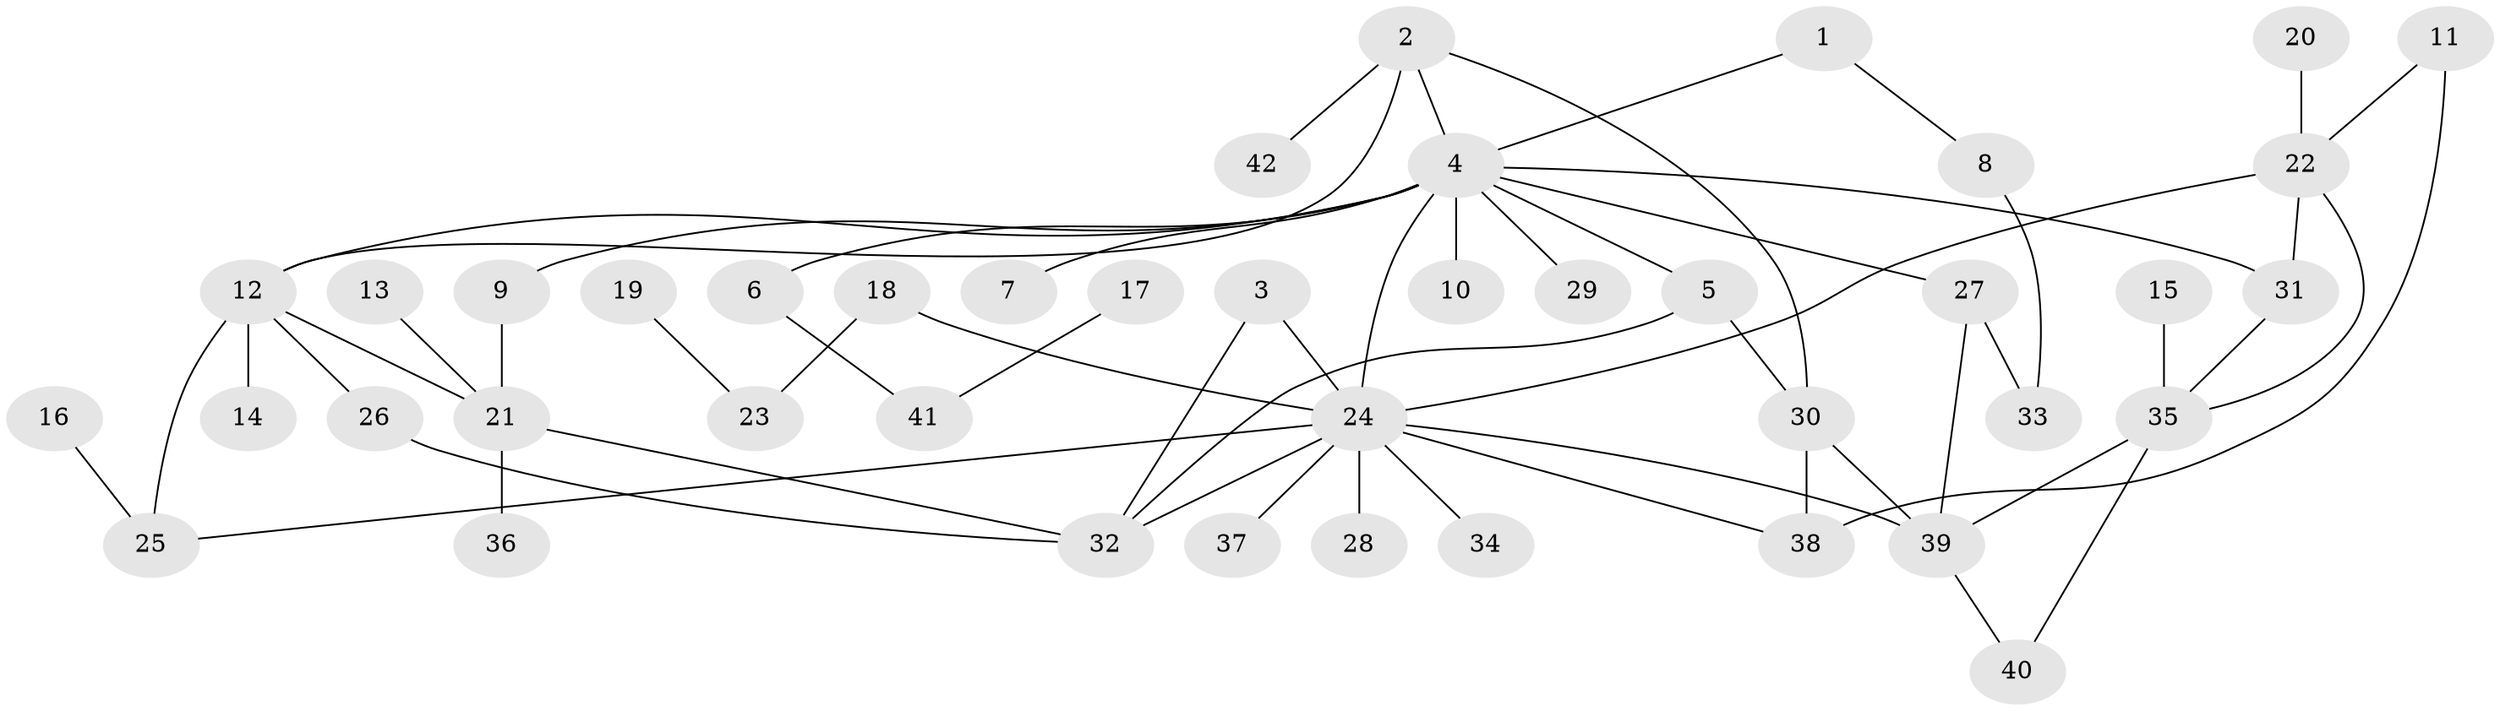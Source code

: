 // original degree distribution, {9: 0.011904761904761904, 3: 0.16666666666666666, 6: 0.023809523809523808, 2: 0.32142857142857145, 4: 0.10714285714285714, 7: 0.011904761904761904, 5: 0.047619047619047616, 1: 0.30952380952380953}
// Generated by graph-tools (version 1.1) at 2025/49/03/09/25 03:49:24]
// undirected, 42 vertices, 58 edges
graph export_dot {
graph [start="1"]
  node [color=gray90,style=filled];
  1;
  2;
  3;
  4;
  5;
  6;
  7;
  8;
  9;
  10;
  11;
  12;
  13;
  14;
  15;
  16;
  17;
  18;
  19;
  20;
  21;
  22;
  23;
  24;
  25;
  26;
  27;
  28;
  29;
  30;
  31;
  32;
  33;
  34;
  35;
  36;
  37;
  38;
  39;
  40;
  41;
  42;
  1 -- 4 [weight=1.0];
  1 -- 8 [weight=1.0];
  2 -- 4 [weight=1.0];
  2 -- 12 [weight=1.0];
  2 -- 30 [weight=1.0];
  2 -- 42 [weight=1.0];
  3 -- 24 [weight=1.0];
  3 -- 32 [weight=1.0];
  4 -- 5 [weight=1.0];
  4 -- 6 [weight=1.0];
  4 -- 7 [weight=1.0];
  4 -- 9 [weight=1.0];
  4 -- 10 [weight=1.0];
  4 -- 12 [weight=1.0];
  4 -- 24 [weight=1.0];
  4 -- 27 [weight=1.0];
  4 -- 29 [weight=1.0];
  4 -- 31 [weight=1.0];
  5 -- 30 [weight=1.0];
  5 -- 32 [weight=1.0];
  6 -- 41 [weight=1.0];
  8 -- 33 [weight=1.0];
  9 -- 21 [weight=1.0];
  11 -- 22 [weight=1.0];
  11 -- 38 [weight=1.0];
  12 -- 14 [weight=1.0];
  12 -- 21 [weight=1.0];
  12 -- 25 [weight=1.0];
  12 -- 26 [weight=1.0];
  13 -- 21 [weight=1.0];
  15 -- 35 [weight=1.0];
  16 -- 25 [weight=1.0];
  17 -- 41 [weight=1.0];
  18 -- 23 [weight=1.0];
  18 -- 24 [weight=1.0];
  19 -- 23 [weight=1.0];
  20 -- 22 [weight=1.0];
  21 -- 32 [weight=1.0];
  21 -- 36 [weight=1.0];
  22 -- 24 [weight=1.0];
  22 -- 31 [weight=1.0];
  22 -- 35 [weight=1.0];
  24 -- 25 [weight=1.0];
  24 -- 28 [weight=1.0];
  24 -- 32 [weight=1.0];
  24 -- 34 [weight=2.0];
  24 -- 37 [weight=1.0];
  24 -- 38 [weight=1.0];
  24 -- 39 [weight=1.0];
  26 -- 32 [weight=1.0];
  27 -- 33 [weight=2.0];
  27 -- 39 [weight=1.0];
  30 -- 38 [weight=1.0];
  30 -- 39 [weight=1.0];
  31 -- 35 [weight=1.0];
  35 -- 39 [weight=1.0];
  35 -- 40 [weight=1.0];
  39 -- 40 [weight=1.0];
}
